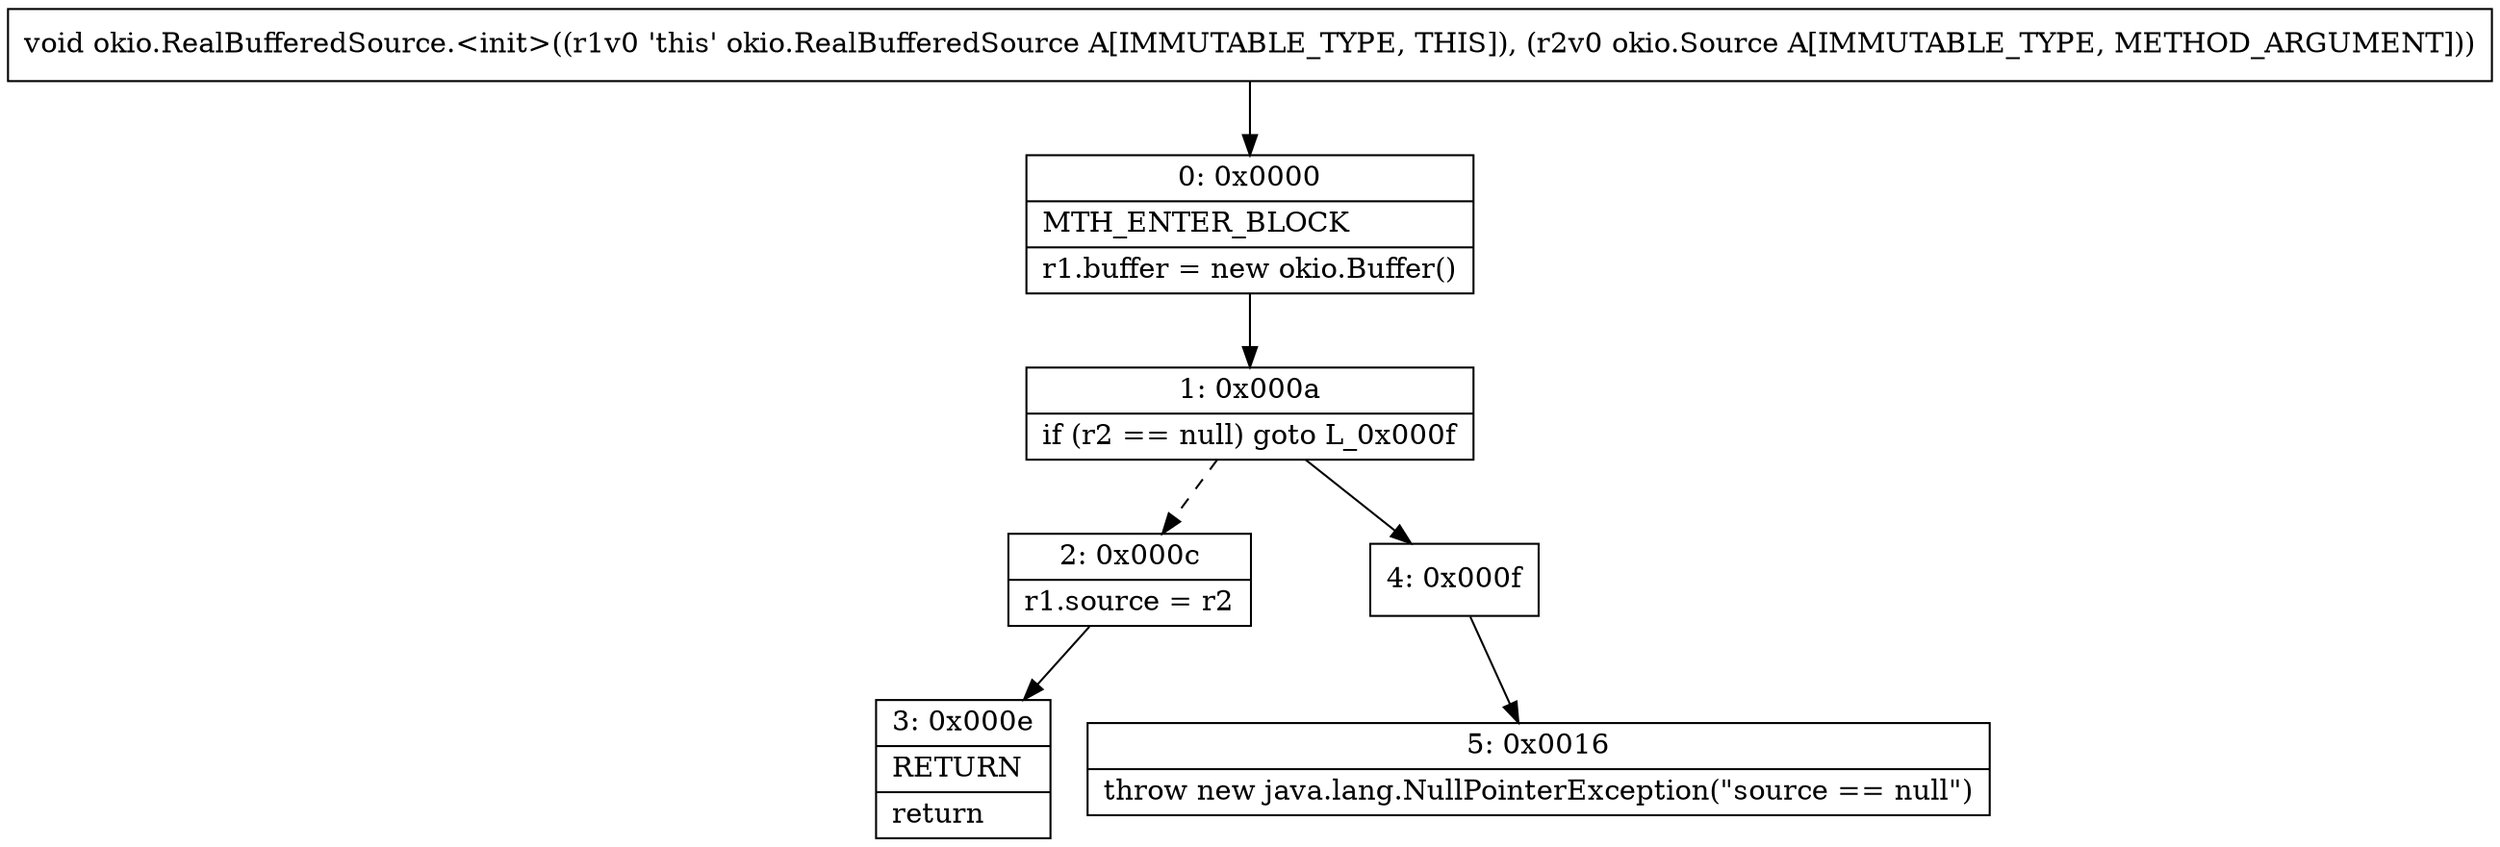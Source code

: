 digraph "CFG forokio.RealBufferedSource.\<init\>(Lokio\/Source;)V" {
Node_0 [shape=record,label="{0\:\ 0x0000|MTH_ENTER_BLOCK\l|r1.buffer = new okio.Buffer()\l}"];
Node_1 [shape=record,label="{1\:\ 0x000a|if (r2 == null) goto L_0x000f\l}"];
Node_2 [shape=record,label="{2\:\ 0x000c|r1.source = r2\l}"];
Node_3 [shape=record,label="{3\:\ 0x000e|RETURN\l|return\l}"];
Node_4 [shape=record,label="{4\:\ 0x000f}"];
Node_5 [shape=record,label="{5\:\ 0x0016|throw new java.lang.NullPointerException(\"source == null\")\l}"];
MethodNode[shape=record,label="{void okio.RealBufferedSource.\<init\>((r1v0 'this' okio.RealBufferedSource A[IMMUTABLE_TYPE, THIS]), (r2v0 okio.Source A[IMMUTABLE_TYPE, METHOD_ARGUMENT])) }"];
MethodNode -> Node_0;
Node_0 -> Node_1;
Node_1 -> Node_2[style=dashed];
Node_1 -> Node_4;
Node_2 -> Node_3;
Node_4 -> Node_5;
}


